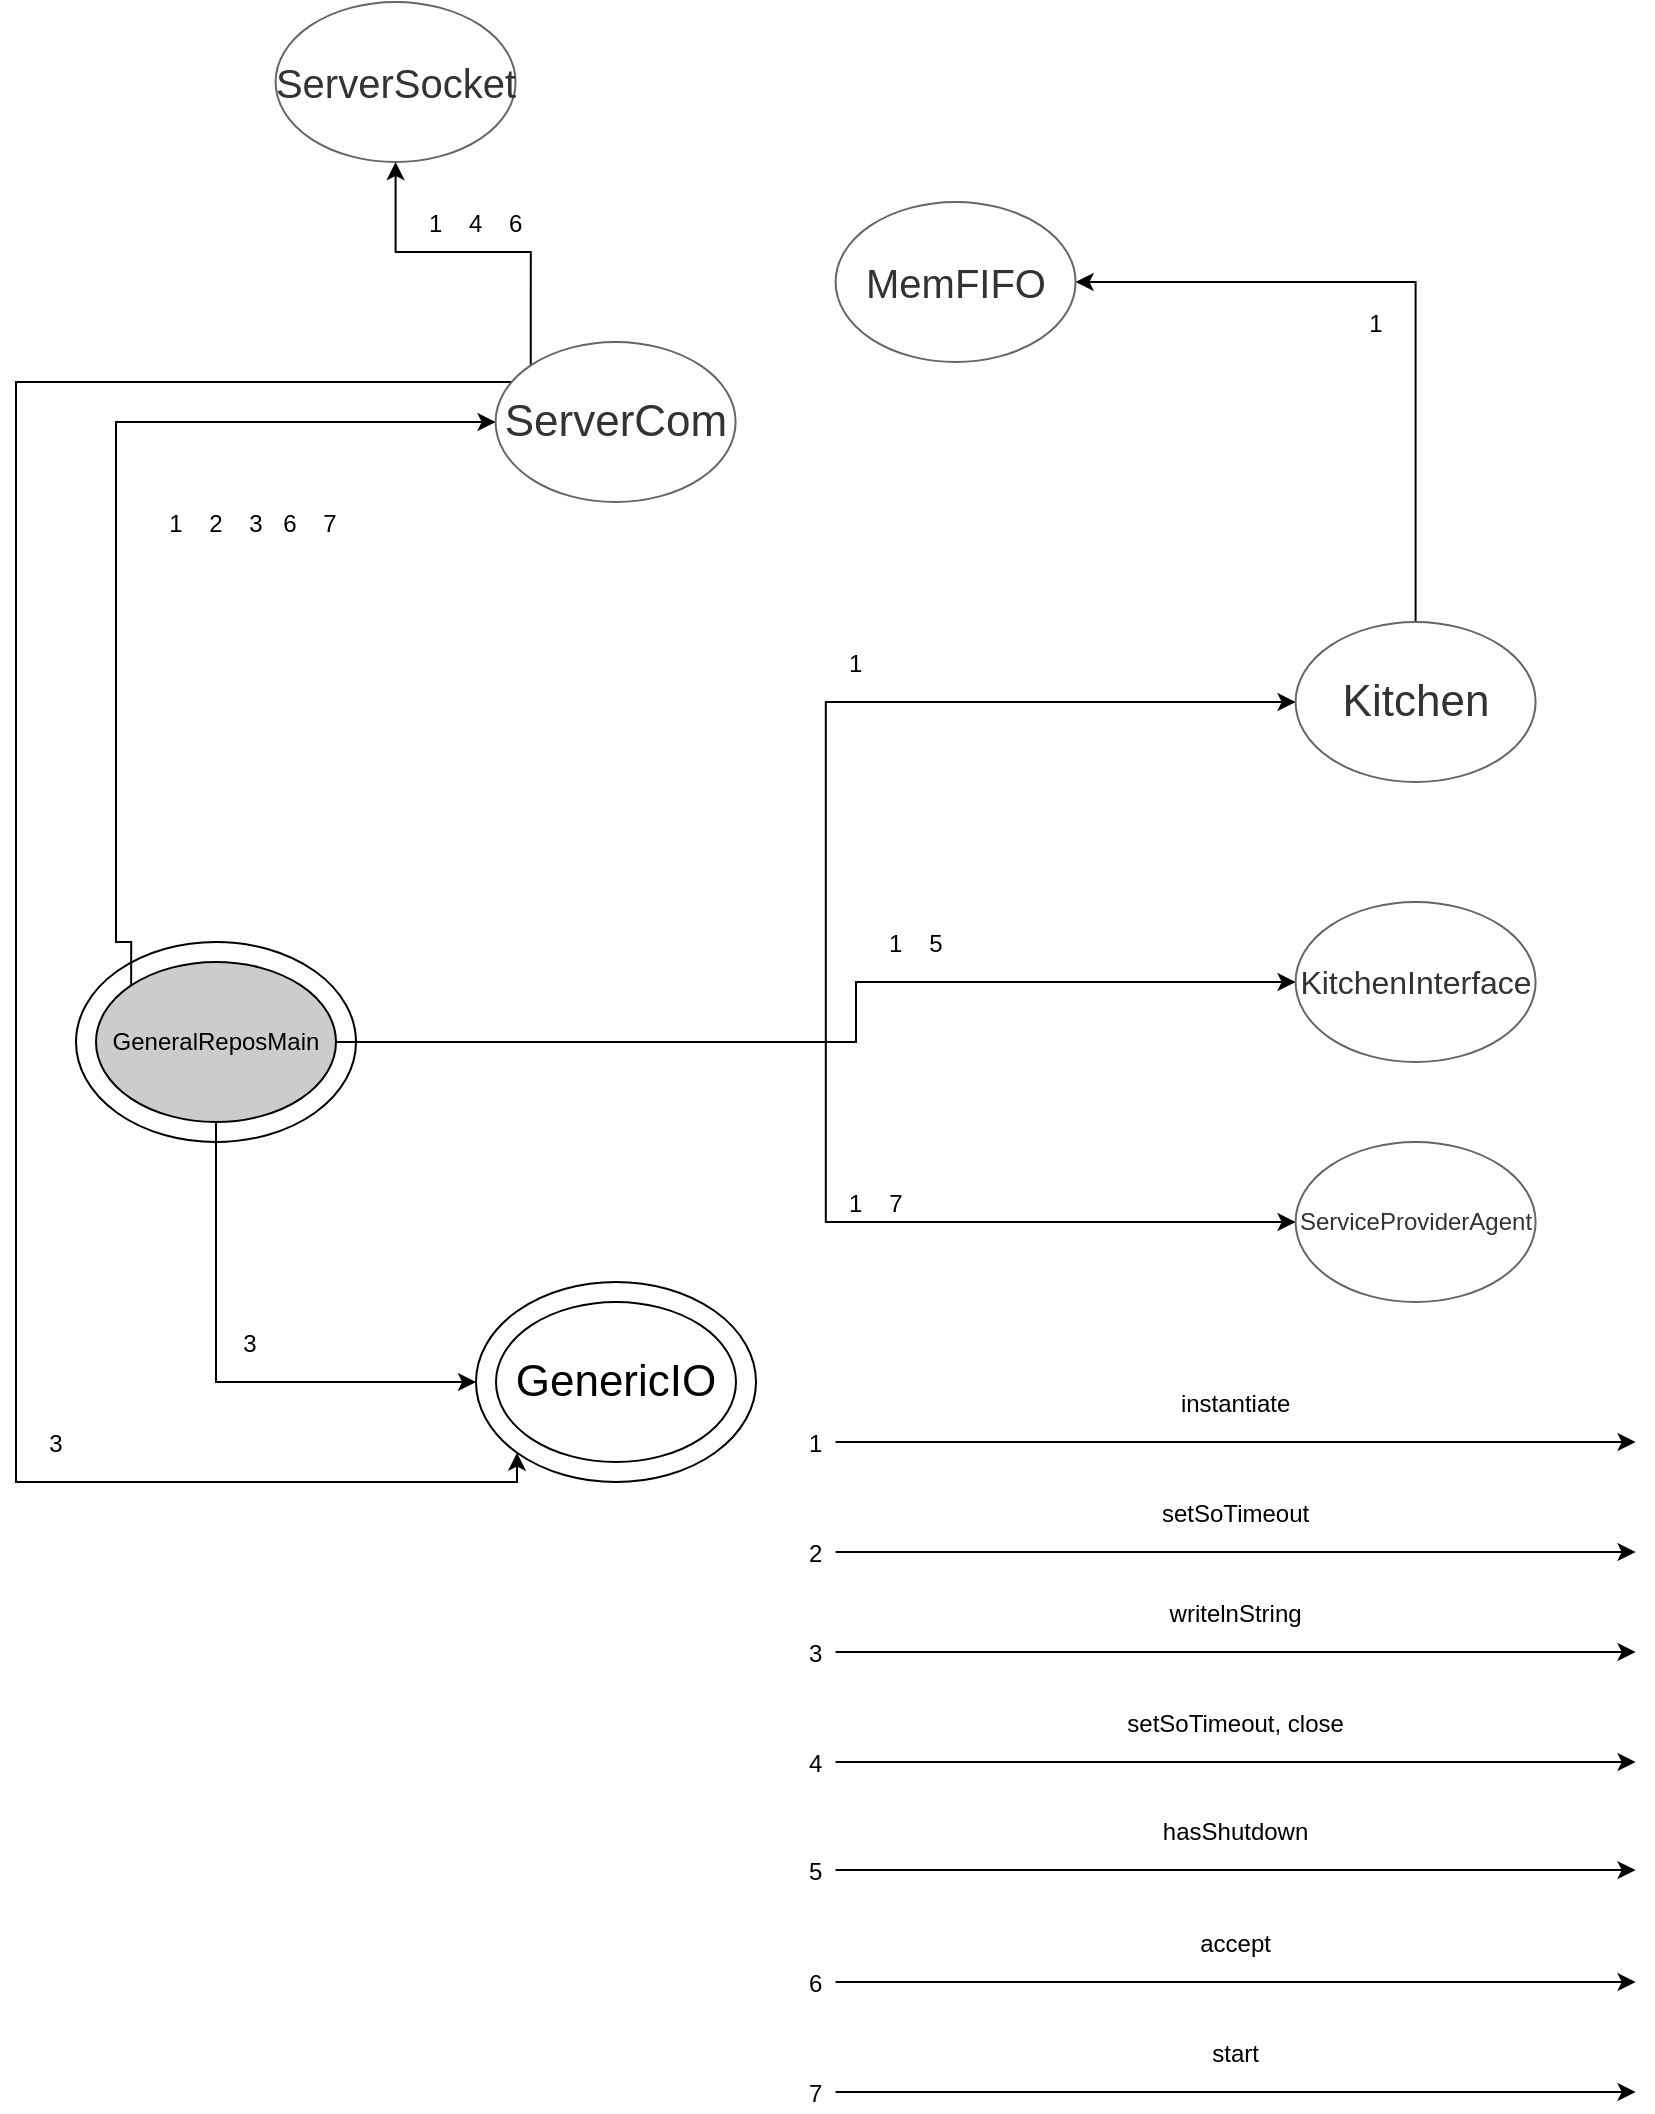 <mxfile version="18.1.3" type="device"><diagram id="V43urnrV13udNLTjeXBL" name="Page-1"><mxGraphModel dx="413" dy="631" grid="1" gridSize="10" guides="1" tooltips="1" connect="1" arrows="1" fold="1" page="1" pageScale="1" pageWidth="827" pageHeight="1169" math="0" shadow="0"><root><mxCell id="0"/><mxCell id="1" parent="0"/><mxCell id="DL_6BMIu8UC8CPBRrPxo-66" style="edgeStyle=orthogonalEdgeStyle;rounded=0;orthogonalLoop=1;jettySize=auto;html=1;entryX=1;entryY=0.5;entryDx=0;entryDy=0;fontSize=20;" parent="1" source="DL_6BMIu8UC8CPBRrPxo-1" target="DL_6BMIu8UC8CPBRrPxo-65" edge="1"><mxGeometry relative="1" as="geometry"><Array as="points"><mxPoint x="1540" y="230"/></Array></mxGeometry></mxCell><mxCell id="DL_6BMIu8UC8CPBRrPxo-1" value="&lt;font style=&quot;font-size: 22px&quot;&gt;Kitchen&lt;/font&gt;" style="ellipse;whiteSpace=wrap;html=1;fillColor=#FFFFFF;fontColor=#333333;strokeColor=#666666;" parent="1" vertex="1"><mxGeometry x="1479.8" y="400" width="120" height="80" as="geometry"/></mxCell><mxCell id="DL_6BMIu8UC8CPBRrPxo-37" style="edgeStyle=orthogonalEdgeStyle;rounded=0;orthogonalLoop=1;jettySize=auto;html=1;exitX=0;exitY=0;exitDx=0;exitDy=0;entryX=0.5;entryY=1;entryDx=0;entryDy=0;fontSize=20;" parent="1" source="DL_6BMIu8UC8CPBRrPxo-5" target="DL_6BMIu8UC8CPBRrPxo-36" edge="1"><mxGeometry relative="1" as="geometry"/></mxCell><mxCell id="DL_6BMIu8UC8CPBRrPxo-39" style="edgeStyle=orthogonalEdgeStyle;rounded=0;orthogonalLoop=1;jettySize=auto;html=1;fontSize=20;entryX=0;entryY=1;entryDx=0;entryDy=0;" parent="1" source="DL_6BMIu8UC8CPBRrPxo-5" target="DL_6BMIu8UC8CPBRrPxo-6" edge="1"><mxGeometry relative="1" as="geometry"><mxPoint x="759.8" y="950" as="targetPoint"/><Array as="points"><mxPoint x="840" y="280"/><mxPoint x="840" y="830"/><mxPoint x="1091" y="830"/></Array></mxGeometry></mxCell><mxCell id="DL_6BMIu8UC8CPBRrPxo-5" value="&lt;font style=&quot;font-size: 22px&quot;&gt;ServerCom&lt;/font&gt;" style="ellipse;whiteSpace=wrap;html=1;fillColor=#FFFFFF;fontColor=#333333;strokeColor=#666666;" parent="1" vertex="1"><mxGeometry x="1079.8" y="260" width="120" height="80" as="geometry"/></mxCell><mxCell id="DL_6BMIu8UC8CPBRrPxo-9" value="&lt;font style=&quot;font-size: 16px;&quot;&gt;KitchenInterface&lt;/font&gt;" style="ellipse;whiteSpace=wrap;html=1;fillColor=#FFFFFF;fontColor=#333333;strokeColor=#666666;" parent="1" vertex="1"><mxGeometry x="1479.8" y="540" width="120" height="80" as="geometry"/></mxCell><mxCell id="DL_6BMIu8UC8CPBRrPxo-10" value="" style="group" parent="1" vertex="1" connectable="0"><mxGeometry x="1070" y="730" width="140" height="100" as="geometry"/></mxCell><mxCell id="DL_6BMIu8UC8CPBRrPxo-6" value="&lt;font style=&quot;font-size: 22px&quot;&gt;GenericIO&lt;/font&gt;" style="ellipse;whiteSpace=wrap;html=1;gradientColor=none;" parent="DL_6BMIu8UC8CPBRrPxo-10" vertex="1"><mxGeometry width="140" height="100" as="geometry"/></mxCell><mxCell id="DL_6BMIu8UC8CPBRrPxo-7" value="&lt;font style=&quot;font-size: 22px&quot;&gt;GenericIO&lt;/font&gt;" style="ellipse;whiteSpace=wrap;html=1;gradientColor=none;" parent="DL_6BMIu8UC8CPBRrPxo-10" vertex="1"><mxGeometry x="10" y="10" width="120" height="80" as="geometry"/></mxCell><mxCell id="DL_6BMIu8UC8CPBRrPxo-11" value="" style="group" parent="1" vertex="1" connectable="0"><mxGeometry x="870" y="560" width="140" height="100" as="geometry"/></mxCell><mxCell id="DL_6BMIu8UC8CPBRrPxo-2" value="&lt;font style=&quot;font-size: 22px&quot;&gt;GenericIO&lt;/font&gt;" style="ellipse;whiteSpace=wrap;html=1;gradientColor=none;" parent="DL_6BMIu8UC8CPBRrPxo-11" vertex="1"><mxGeometry width="140" height="100" as="geometry"/></mxCell><mxCell id="DL_6BMIu8UC8CPBRrPxo-3" value="&lt;font style=&quot;font-size: 12px;&quot;&gt;GeneralReposMain&lt;/font&gt;" style="ellipse;whiteSpace=wrap;html=1;strokeWidth=1;fillColor=#CCCCCC;" parent="DL_6BMIu8UC8CPBRrPxo-11" vertex="1"><mxGeometry x="10" y="10" width="120" height="80" as="geometry"/></mxCell><mxCell id="DL_6BMIu8UC8CPBRrPxo-13" style="edgeStyle=orthogonalEdgeStyle;rounded=0;orthogonalLoop=1;jettySize=auto;html=1;fillColor=#d5e8d4;strokeColor=#000000;" parent="1" edge="1"><mxGeometry relative="1" as="geometry"><mxPoint x="1249.8" y="810" as="sourcePoint"/><mxPoint x="1649.8" y="810" as="targetPoint"/></mxGeometry></mxCell><mxCell id="DL_6BMIu8UC8CPBRrPxo-14" value="instantiate" style="text;strokeColor=none;fillColor=none;align=center;verticalAlign=middle;spacingLeft=4;spacingRight=4;overflow=hidden;points=[[0,0.5],[1,0.5]];portConstraint=eastwest;rotatable=0;" parent="1" vertex="1"><mxGeometry x="1249.8" y="770" width="400" height="40" as="geometry"/></mxCell><mxCell id="DL_6BMIu8UC8CPBRrPxo-15" value="1" style="text;strokeColor=none;fillColor=none;align=center;verticalAlign=middle;spacingLeft=4;spacingRight=4;overflow=hidden;points=[[0,0.5],[1,0.5]];portConstraint=eastwest;rotatable=0;" parent="1" vertex="1"><mxGeometry x="1229.8" y="800" width="20" height="20" as="geometry"/></mxCell><mxCell id="DL_6BMIu8UC8CPBRrPxo-16" style="edgeStyle=orthogonalEdgeStyle;rounded=0;orthogonalLoop=1;jettySize=auto;html=1;entryX=0;entryY=0.5;entryDx=0;entryDy=0;fontSize=18;exitX=0;exitY=0;exitDx=0;exitDy=0;" parent="1" source="DL_6BMIu8UC8CPBRrPxo-3" target="DL_6BMIu8UC8CPBRrPxo-5" edge="1"><mxGeometry relative="1" as="geometry"><Array as="points"><mxPoint x="898" y="560"/><mxPoint x="890" y="560"/><mxPoint x="890" y="300"/></Array></mxGeometry></mxCell><mxCell id="DL_6BMIu8UC8CPBRrPxo-17" style="edgeStyle=orthogonalEdgeStyle;rounded=0;orthogonalLoop=1;jettySize=auto;html=1;entryX=0;entryY=0.5;entryDx=0;entryDy=0;fontSize=18;" parent="1" source="DL_6BMIu8UC8CPBRrPxo-2" target="DL_6BMIu8UC8CPBRrPxo-1" edge="1"><mxGeometry relative="1" as="geometry"/></mxCell><mxCell id="DL_6BMIu8UC8CPBRrPxo-18" style="edgeStyle=orthogonalEdgeStyle;rounded=0;orthogonalLoop=1;jettySize=auto;html=1;entryX=0;entryY=0.5;entryDx=0;entryDy=0;fontSize=18;" parent="1" source="DL_6BMIu8UC8CPBRrPxo-3" target="DL_6BMIu8UC8CPBRrPxo-9" edge="1"><mxGeometry relative="1" as="geometry"><Array as="points"><mxPoint x="1260" y="610"/><mxPoint x="1260" y="580"/></Array></mxGeometry></mxCell><mxCell id="DL_6BMIu8UC8CPBRrPxo-20" value="1" style="text;strokeColor=none;fillColor=none;align=center;verticalAlign=middle;spacingLeft=4;spacingRight=4;overflow=hidden;points=[[0,0.5],[1,0.5]];portConstraint=eastwest;rotatable=0;" parent="1" vertex="1"><mxGeometry x="910" y="340" width="20" height="20" as="geometry"/></mxCell><mxCell id="DL_6BMIu8UC8CPBRrPxo-21" value="1" style="text;strokeColor=none;fillColor=none;align=center;verticalAlign=middle;spacingLeft=4;spacingRight=4;overflow=hidden;points=[[0,0.5],[1,0.5]];portConstraint=eastwest;rotatable=0;" parent="1" vertex="1"><mxGeometry x="1249.8" y="410" width="20" height="20" as="geometry"/></mxCell><mxCell id="DL_6BMIu8UC8CPBRrPxo-22" value="1" style="text;strokeColor=none;fillColor=none;align=center;verticalAlign=middle;spacingLeft=4;spacingRight=4;overflow=hidden;points=[[0,0.5],[1,0.5]];portConstraint=eastwest;rotatable=0;" parent="1" vertex="1"><mxGeometry x="1269.8" y="550" width="20" height="20" as="geometry"/></mxCell><mxCell id="DL_6BMIu8UC8CPBRrPxo-24" value="2" style="text;strokeColor=none;fillColor=none;align=center;verticalAlign=middle;spacingLeft=4;spacingRight=4;overflow=hidden;points=[[0,0.5],[1,0.5]];portConstraint=eastwest;rotatable=0;" parent="1" vertex="1"><mxGeometry x="930" y="340" width="20" height="20" as="geometry"/></mxCell><mxCell id="DL_6BMIu8UC8CPBRrPxo-25" value="3" style="text;strokeColor=none;fillColor=none;align=center;verticalAlign=middle;spacingLeft=4;spacingRight=4;overflow=hidden;points=[[0,0.5],[1,0.5]];portConstraint=eastwest;rotatable=0;" parent="1" vertex="1"><mxGeometry x="950" y="340" width="20" height="20" as="geometry"/></mxCell><mxCell id="DL_6BMIu8UC8CPBRrPxo-26" style="edgeStyle=orthogonalEdgeStyle;rounded=0;orthogonalLoop=1;jettySize=auto;html=1;fillColor=#d5e8d4;strokeColor=#000000;" parent="1" edge="1"><mxGeometry relative="1" as="geometry"><mxPoint x="1249.8" y="865" as="sourcePoint"/><mxPoint x="1649.8" y="865" as="targetPoint"/></mxGeometry></mxCell><mxCell id="DL_6BMIu8UC8CPBRrPxo-27" value="setSoTimeout" style="text;strokeColor=none;fillColor=none;align=center;verticalAlign=middle;spacingLeft=4;spacingRight=4;overflow=hidden;points=[[0,0.5],[1,0.5]];portConstraint=eastwest;rotatable=0;" parent="1" vertex="1"><mxGeometry x="1249.8" y="825" width="400" height="40" as="geometry"/></mxCell><mxCell id="DL_6BMIu8UC8CPBRrPxo-28" value="2" style="text;strokeColor=none;fillColor=none;align=center;verticalAlign=middle;spacingLeft=4;spacingRight=4;overflow=hidden;points=[[0,0.5],[1,0.5]];portConstraint=eastwest;rotatable=0;" parent="1" vertex="1"><mxGeometry x="1229.8" y="855" width="20" height="20" as="geometry"/></mxCell><mxCell id="DL_6BMIu8UC8CPBRrPxo-29" value="ServiceProviderAgent" style="ellipse;whiteSpace=wrap;html=1;fillColor=#FFFFFF;fontColor=#333333;strokeColor=#666666;" parent="1" vertex="1"><mxGeometry x="1479.8" y="660" width="120" height="80" as="geometry"/></mxCell><mxCell id="DL_6BMIu8UC8CPBRrPxo-30" style="edgeStyle=orthogonalEdgeStyle;rounded=0;orthogonalLoop=1;jettySize=auto;html=1;entryX=0;entryY=0.5;entryDx=0;entryDy=0;fontSize=18;" parent="1" source="DL_6BMIu8UC8CPBRrPxo-2" target="DL_6BMIu8UC8CPBRrPxo-29" edge="1"><mxGeometry relative="1" as="geometry"/></mxCell><mxCell id="DL_6BMIu8UC8CPBRrPxo-32" style="edgeStyle=orthogonalEdgeStyle;rounded=0;orthogonalLoop=1;jettySize=auto;html=1;entryX=0;entryY=0.5;entryDx=0;entryDy=0;fontSize=18;" parent="1" source="DL_6BMIu8UC8CPBRrPxo-3" target="DL_6BMIu8UC8CPBRrPxo-6" edge="1"><mxGeometry relative="1" as="geometry"><Array as="points"><mxPoint x="940" y="780"/></Array></mxGeometry></mxCell><mxCell id="DL_6BMIu8UC8CPBRrPxo-33" style="edgeStyle=orthogonalEdgeStyle;rounded=0;orthogonalLoop=1;jettySize=auto;html=1;fillColor=#d5e8d4;strokeColor=#000000;" parent="1" edge="1"><mxGeometry relative="1" as="geometry"><mxPoint x="1249.8" y="915" as="sourcePoint"/><mxPoint x="1649.8" y="915" as="targetPoint"/></mxGeometry></mxCell><mxCell id="DL_6BMIu8UC8CPBRrPxo-34" value="writelnString" style="text;strokeColor=none;fillColor=none;align=center;verticalAlign=middle;spacingLeft=4;spacingRight=4;overflow=hidden;points=[[0,0.5],[1,0.5]];portConstraint=eastwest;rotatable=0;" parent="1" vertex="1"><mxGeometry x="1249.8" y="875" width="400" height="40" as="geometry"/></mxCell><mxCell id="DL_6BMIu8UC8CPBRrPxo-35" value="3" style="text;strokeColor=none;fillColor=none;align=center;verticalAlign=middle;spacingLeft=4;spacingRight=4;overflow=hidden;points=[[0,0.5],[1,0.5]];portConstraint=eastwest;rotatable=0;" parent="1" vertex="1"><mxGeometry x="1229.8" y="905" width="20" height="20" as="geometry"/></mxCell><mxCell id="DL_6BMIu8UC8CPBRrPxo-36" value="&lt;font style=&quot;font-size: 20px;&quot;&gt;ServerSocket&lt;/font&gt;" style="ellipse;whiteSpace=wrap;html=1;fillColor=#FFFFFF;fontColor=#333333;strokeColor=#666666;" parent="1" vertex="1"><mxGeometry x="969.8" y="90" width="120" height="80" as="geometry"/></mxCell><mxCell id="DL_6BMIu8UC8CPBRrPxo-38" value="1" style="text;strokeColor=none;fillColor=none;align=center;verticalAlign=middle;spacingLeft=4;spacingRight=4;overflow=hidden;points=[[0,0.5],[1,0.5]];portConstraint=eastwest;rotatable=0;" parent="1" vertex="1"><mxGeometry x="1039.8" y="190" width="20" height="20" as="geometry"/></mxCell><mxCell id="DL_6BMIu8UC8CPBRrPxo-40" value="3" style="text;strokeColor=none;fillColor=none;align=center;verticalAlign=middle;spacingLeft=4;spacingRight=4;overflow=hidden;points=[[0,0.5],[1,0.5]];portConstraint=eastwest;rotatable=0;" parent="1" vertex="1"><mxGeometry x="947" y="750" width="20" height="20" as="geometry"/></mxCell><mxCell id="DL_6BMIu8UC8CPBRrPxo-41" value="3" style="text;strokeColor=none;fillColor=none;align=center;verticalAlign=middle;spacingLeft=4;spacingRight=4;overflow=hidden;points=[[0,0.5],[1,0.5]];portConstraint=eastwest;rotatable=0;" parent="1" vertex="1"><mxGeometry x="850" y="800" width="20" height="20" as="geometry"/></mxCell><mxCell id="DL_6BMIu8UC8CPBRrPxo-42" value="4" style="text;strokeColor=none;fillColor=none;align=center;verticalAlign=middle;spacingLeft=4;spacingRight=4;overflow=hidden;points=[[0,0.5],[1,0.5]];portConstraint=eastwest;rotatable=0;" parent="1" vertex="1"><mxGeometry x="1059.8" y="190" width="20" height="20" as="geometry"/></mxCell><mxCell id="DL_6BMIu8UC8CPBRrPxo-43" style="edgeStyle=orthogonalEdgeStyle;rounded=0;orthogonalLoop=1;jettySize=auto;html=1;fillColor=#d5e8d4;strokeColor=#000000;" parent="1" edge="1"><mxGeometry relative="1" as="geometry"><mxPoint x="1249.8" y="970" as="sourcePoint"/><mxPoint x="1649.8" y="970" as="targetPoint"/></mxGeometry></mxCell><mxCell id="DL_6BMIu8UC8CPBRrPxo-44" value="setSoTimeout, close" style="text;strokeColor=none;fillColor=none;align=center;verticalAlign=middle;spacingLeft=4;spacingRight=4;overflow=hidden;points=[[0,0.5],[1,0.5]];portConstraint=eastwest;rotatable=0;" parent="1" vertex="1"><mxGeometry x="1249.8" y="930" width="400" height="40" as="geometry"/></mxCell><mxCell id="DL_6BMIu8UC8CPBRrPxo-45" value="4" style="text;strokeColor=none;fillColor=none;align=center;verticalAlign=middle;spacingLeft=4;spacingRight=4;overflow=hidden;points=[[0,0.5],[1,0.5]];portConstraint=eastwest;rotatable=0;" parent="1" vertex="1"><mxGeometry x="1229.8" y="960" width="20" height="20" as="geometry"/></mxCell><mxCell id="DL_6BMIu8UC8CPBRrPxo-46" value="5" style="text;strokeColor=none;fillColor=none;align=center;verticalAlign=middle;spacingLeft=4;spacingRight=4;overflow=hidden;points=[[0,0.5],[1,0.5]];portConstraint=eastwest;rotatable=0;" parent="1" vertex="1"><mxGeometry x="1290" y="550" width="20" height="20" as="geometry"/></mxCell><mxCell id="DL_6BMIu8UC8CPBRrPxo-47" style="edgeStyle=orthogonalEdgeStyle;rounded=0;orthogonalLoop=1;jettySize=auto;html=1;fillColor=#d5e8d4;strokeColor=#000000;" parent="1" edge="1"><mxGeometry relative="1" as="geometry"><mxPoint x="1249.8" y="1024.06" as="sourcePoint"/><mxPoint x="1649.8" y="1024.06" as="targetPoint"/></mxGeometry></mxCell><mxCell id="DL_6BMIu8UC8CPBRrPxo-48" value="hasShutdown" style="text;strokeColor=none;fillColor=none;align=center;verticalAlign=middle;spacingLeft=4;spacingRight=4;overflow=hidden;points=[[0,0.5],[1,0.5]];portConstraint=eastwest;rotatable=0;" parent="1" vertex="1"><mxGeometry x="1249.8" y="984.06" width="400" height="40" as="geometry"/></mxCell><mxCell id="DL_6BMIu8UC8CPBRrPxo-49" value="5" style="text;strokeColor=none;fillColor=none;align=center;verticalAlign=middle;spacingLeft=4;spacingRight=4;overflow=hidden;points=[[0,0.5],[1,0.5]];portConstraint=eastwest;rotatable=0;" parent="1" vertex="1"><mxGeometry x="1229.8" y="1014.06" width="20" height="20" as="geometry"/></mxCell><mxCell id="DL_6BMIu8UC8CPBRrPxo-50" style="edgeStyle=orthogonalEdgeStyle;rounded=0;orthogonalLoop=1;jettySize=auto;html=1;fillColor=#d5e8d4;strokeColor=#000000;" parent="1" edge="1"><mxGeometry relative="1" as="geometry"><mxPoint x="1249.8" y="1080" as="sourcePoint"/><mxPoint x="1649.8" y="1080" as="targetPoint"/></mxGeometry></mxCell><mxCell id="DL_6BMIu8UC8CPBRrPxo-51" value="accept" style="text;strokeColor=none;fillColor=none;align=center;verticalAlign=middle;spacingLeft=4;spacingRight=4;overflow=hidden;points=[[0,0.5],[1,0.5]];portConstraint=eastwest;rotatable=0;" parent="1" vertex="1"><mxGeometry x="1249.8" y="1040" width="400" height="40" as="geometry"/></mxCell><mxCell id="DL_6BMIu8UC8CPBRrPxo-52" value="6" style="text;strokeColor=none;fillColor=none;align=center;verticalAlign=middle;spacingLeft=4;spacingRight=4;overflow=hidden;points=[[0,0.5],[1,0.5]];portConstraint=eastwest;rotatable=0;" parent="1" vertex="1"><mxGeometry x="1229.8" y="1070" width="20" height="20" as="geometry"/></mxCell><mxCell id="DL_6BMIu8UC8CPBRrPxo-53" value="6" style="text;strokeColor=none;fillColor=none;align=center;verticalAlign=middle;spacingLeft=4;spacingRight=4;overflow=hidden;points=[[0,0.5],[1,0.5]];portConstraint=eastwest;rotatable=0;" parent="1" vertex="1"><mxGeometry x="967" y="340" width="20" height="20" as="geometry"/></mxCell><mxCell id="DL_6BMIu8UC8CPBRrPxo-54" value="6" style="text;strokeColor=none;fillColor=none;align=center;verticalAlign=middle;spacingLeft=4;spacingRight=4;overflow=hidden;points=[[0,0.5],[1,0.5]];portConstraint=eastwest;rotatable=0;" parent="1" vertex="1"><mxGeometry x="1079.8" y="190" width="20" height="20" as="geometry"/></mxCell><mxCell id="DL_6BMIu8UC8CPBRrPxo-56" style="edgeStyle=orthogonalEdgeStyle;rounded=0;orthogonalLoop=1;jettySize=auto;html=1;fillColor=#d5e8d4;strokeColor=#000000;" parent="1" edge="1"><mxGeometry relative="1" as="geometry"><mxPoint x="1249.8" y="1135" as="sourcePoint"/><mxPoint x="1649.8" y="1135" as="targetPoint"/></mxGeometry></mxCell><mxCell id="DL_6BMIu8UC8CPBRrPxo-57" value="start" style="text;strokeColor=none;fillColor=none;align=center;verticalAlign=middle;spacingLeft=4;spacingRight=4;overflow=hidden;points=[[0,0.5],[1,0.5]];portConstraint=eastwest;rotatable=0;" parent="1" vertex="1"><mxGeometry x="1249.8" y="1095" width="400" height="40" as="geometry"/></mxCell><mxCell id="DL_6BMIu8UC8CPBRrPxo-58" value="7" style="text;strokeColor=none;fillColor=none;align=center;verticalAlign=middle;spacingLeft=4;spacingRight=4;overflow=hidden;points=[[0,0.5],[1,0.5]];portConstraint=eastwest;rotatable=0;" parent="1" vertex="1"><mxGeometry x="1229.8" y="1125" width="20" height="20" as="geometry"/></mxCell><mxCell id="DL_6BMIu8UC8CPBRrPxo-59" value="1" style="text;strokeColor=none;fillColor=none;align=center;verticalAlign=middle;spacingLeft=4;spacingRight=4;overflow=hidden;points=[[0,0.5],[1,0.5]];portConstraint=eastwest;rotatable=0;" parent="1" vertex="1"><mxGeometry x="1249.8" y="680" width="20" height="20" as="geometry"/></mxCell><mxCell id="DL_6BMIu8UC8CPBRrPxo-60" value="7" style="text;strokeColor=none;fillColor=none;align=center;verticalAlign=middle;spacingLeft=4;spacingRight=4;overflow=hidden;points=[[0,0.5],[1,0.5]];portConstraint=eastwest;rotatable=0;" parent="1" vertex="1"><mxGeometry x="987" y="340" width="20" height="20" as="geometry"/></mxCell><mxCell id="DL_6BMIu8UC8CPBRrPxo-65" value="&lt;font style=&quot;font-size: 20px;&quot;&gt;MemFIFO&lt;/font&gt;" style="ellipse;whiteSpace=wrap;html=1;fillColor=#FFFFFF;fontColor=#333333;strokeColor=#666666;" parent="1" vertex="1"><mxGeometry x="1249.8" y="190" width="120" height="80" as="geometry"/></mxCell><mxCell id="DL_6BMIu8UC8CPBRrPxo-67" value="1" style="text;strokeColor=none;fillColor=none;align=center;verticalAlign=middle;spacingLeft=4;spacingRight=4;overflow=hidden;points=[[0,0.5],[1,0.5]];portConstraint=eastwest;rotatable=0;" parent="1" vertex="1"><mxGeometry x="1510" y="240" width="20" height="20" as="geometry"/></mxCell><mxCell id="NhAbB0f5Ak8h7fNAjEl9-1" value="7" style="text;strokeColor=none;fillColor=none;align=center;verticalAlign=middle;spacingLeft=4;spacingRight=4;overflow=hidden;points=[[0,0.5],[1,0.5]];portConstraint=eastwest;rotatable=0;" parent="1" vertex="1"><mxGeometry x="1270" y="680" width="20" height="20" as="geometry"/></mxCell></root></mxGraphModel></diagram></mxfile>